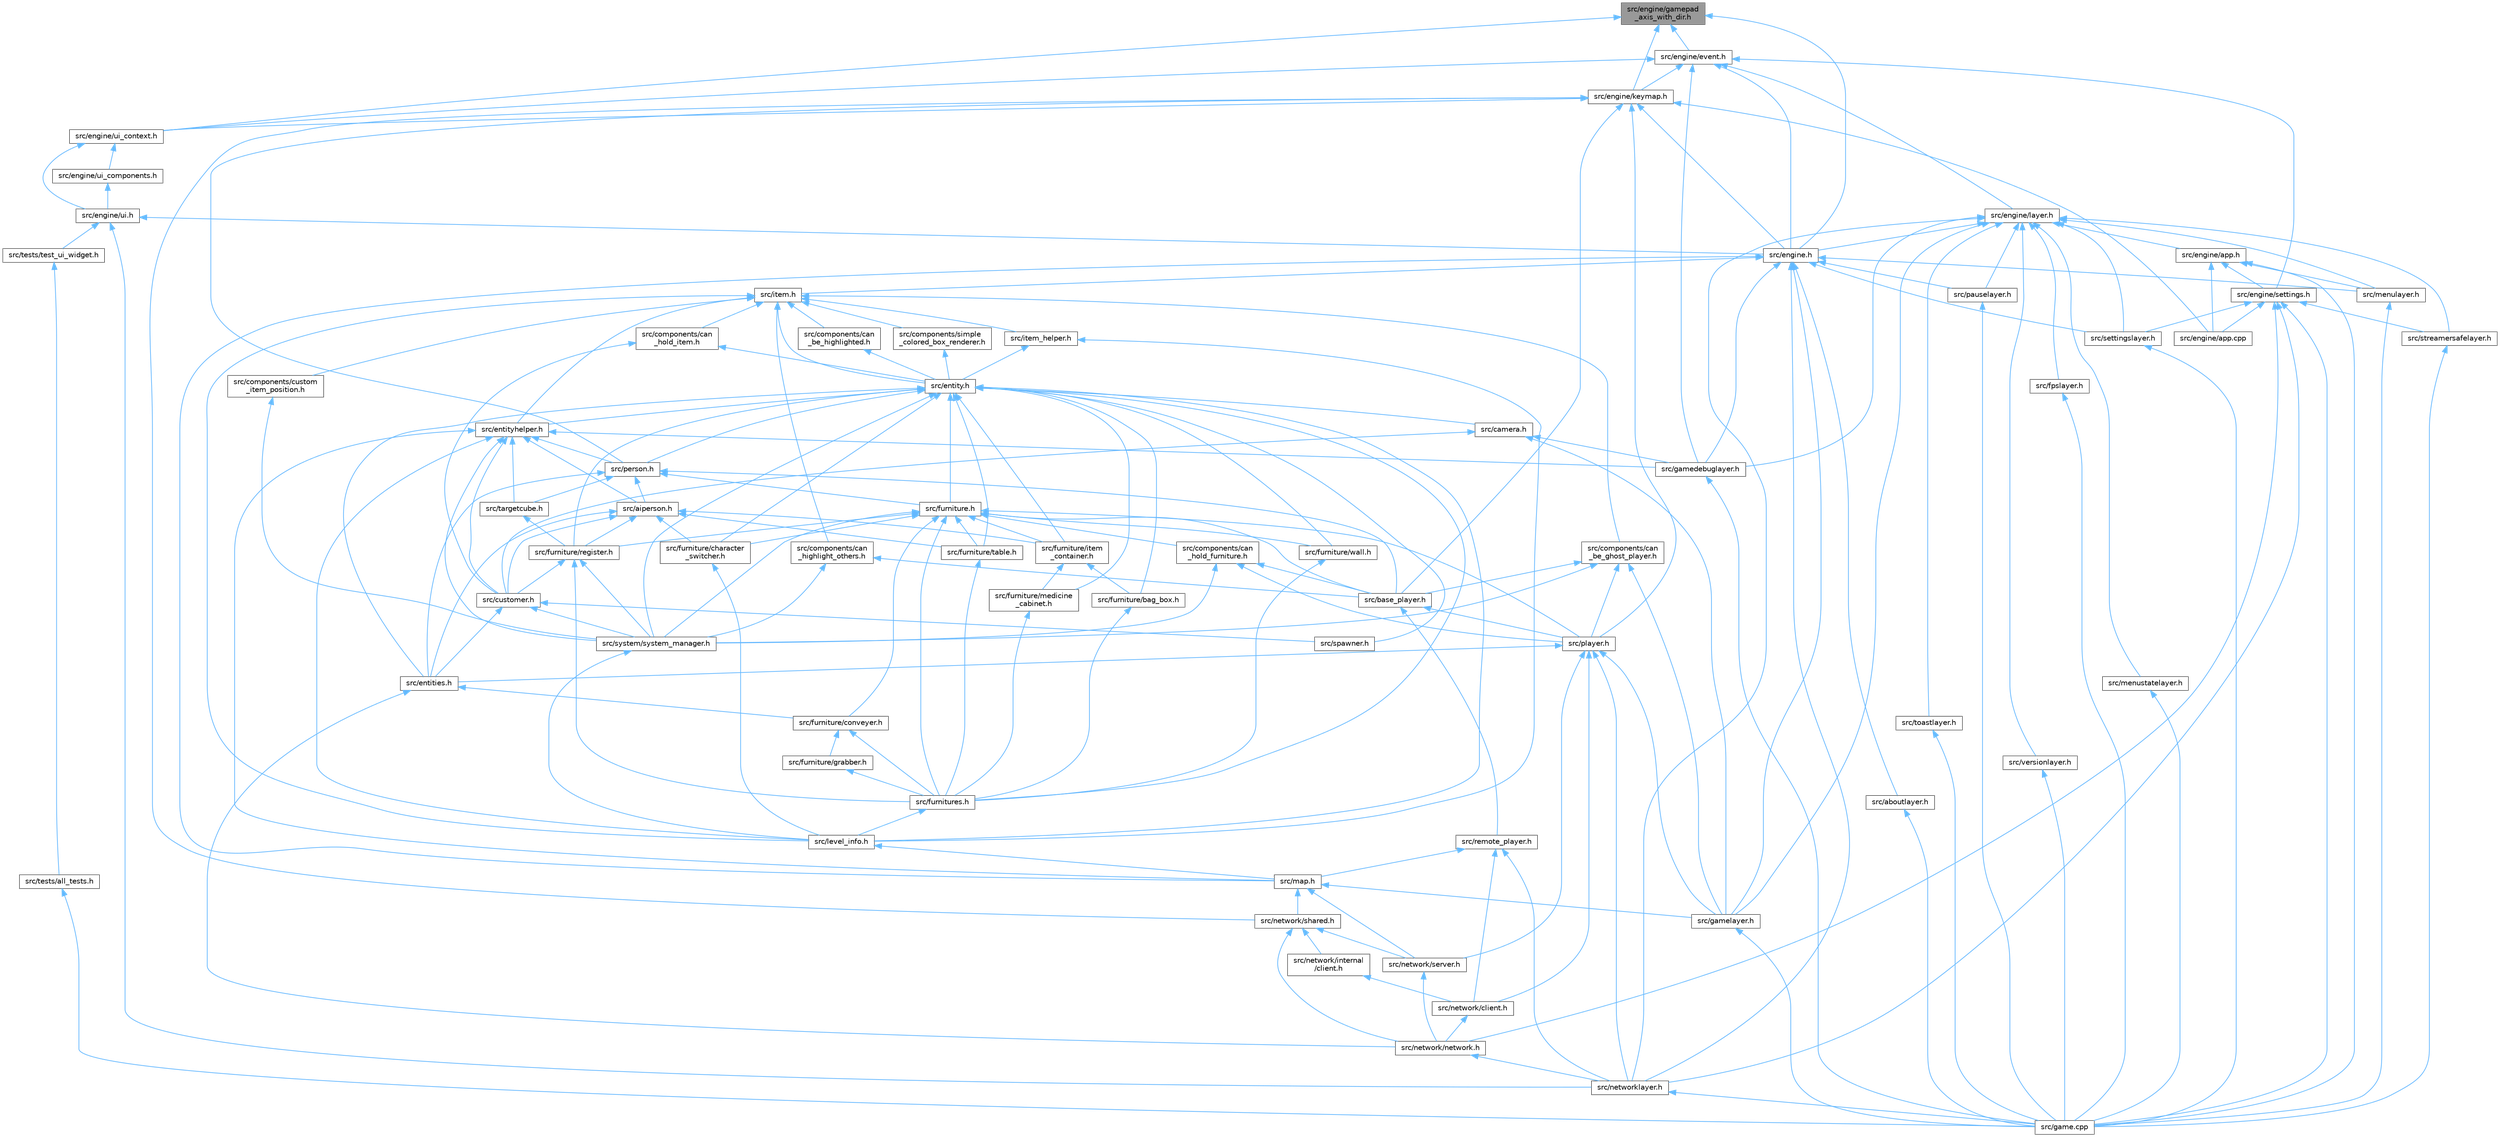 digraph "src/engine/gamepad_axis_with_dir.h"
{
 // LATEX_PDF_SIZE
  bgcolor="transparent";
  edge [fontname=Helvetica,fontsize=10,labelfontname=Helvetica,labelfontsize=10];
  node [fontname=Helvetica,fontsize=10,shape=box,height=0.2,width=0.4];
  Node1 [label="src/engine/gamepad\l_axis_with_dir.h",height=0.2,width=0.4,color="gray40", fillcolor="grey60", style="filled", fontcolor="black",tooltip=" "];
  Node1 -> Node2 [dir="back",color="steelblue1",style="solid"];
  Node2 [label="src/engine.h",height=0.2,width=0.4,color="grey40", fillcolor="white", style="filled",URL="$d1/d55/engine_8h.html",tooltip=" "];
  Node2 -> Node3 [dir="back",color="steelblue1",style="solid"];
  Node3 [label="src/aboutlayer.h",height=0.2,width=0.4,color="grey40", fillcolor="white", style="filled",URL="$d9/d95/aboutlayer_8h.html",tooltip=" "];
  Node3 -> Node4 [dir="back",color="steelblue1",style="solid"];
  Node4 [label="src/game.cpp",height=0.2,width=0.4,color="grey40", fillcolor="white", style="filled",URL="$df/dd9/game_8cpp.html",tooltip=" "];
  Node2 -> Node5 [dir="back",color="steelblue1",style="solid"];
  Node5 [label="src/gamedebuglayer.h",height=0.2,width=0.4,color="grey40", fillcolor="white", style="filled",URL="$dd/d0d/gamedebuglayer_8h.html",tooltip=" "];
  Node5 -> Node4 [dir="back",color="steelblue1",style="solid"];
  Node2 -> Node6 [dir="back",color="steelblue1",style="solid"];
  Node6 [label="src/gamelayer.h",height=0.2,width=0.4,color="grey40", fillcolor="white", style="filled",URL="$d3/d3b/gamelayer_8h.html",tooltip=" "];
  Node6 -> Node4 [dir="back",color="steelblue1",style="solid"];
  Node2 -> Node7 [dir="back",color="steelblue1",style="solid"];
  Node7 [label="src/item.h",height=0.2,width=0.4,color="grey40", fillcolor="white", style="filled",URL="$df/d1f/item_8h.html",tooltip=" "];
  Node7 -> Node8 [dir="back",color="steelblue1",style="solid"];
  Node8 [label="src/components/can\l_be_ghost_player.h",height=0.2,width=0.4,color="grey40", fillcolor="white", style="filled",URL="$d1/d8a/can__be__ghost__player_8h.html",tooltip=" "];
  Node8 -> Node9 [dir="back",color="steelblue1",style="solid"];
  Node9 [label="src/base_player.h",height=0.2,width=0.4,color="grey40", fillcolor="white", style="filled",URL="$d7/dc6/base__player_8h.html",tooltip=" "];
  Node9 -> Node10 [dir="back",color="steelblue1",style="solid"];
  Node10 [label="src/player.h",height=0.2,width=0.4,color="grey40", fillcolor="white", style="filled",URL="$d3/d62/player_8h.html",tooltip=" "];
  Node10 -> Node11 [dir="back",color="steelblue1",style="solid"];
  Node11 [label="src/entities.h",height=0.2,width=0.4,color="grey40", fillcolor="white", style="filled",URL="$dd/d5a/entities_8h.html",tooltip=" "];
  Node11 -> Node12 [dir="back",color="steelblue1",style="solid"];
  Node12 [label="src/furniture/conveyer.h",height=0.2,width=0.4,color="grey40", fillcolor="white", style="filled",URL="$de/d1f/conveyer_8h.html",tooltip=" "];
  Node12 -> Node13 [dir="back",color="steelblue1",style="solid"];
  Node13 [label="src/furniture/grabber.h",height=0.2,width=0.4,color="grey40", fillcolor="white", style="filled",URL="$d3/d54/grabber_8h.html",tooltip=" "];
  Node13 -> Node14 [dir="back",color="steelblue1",style="solid"];
  Node14 [label="src/furnitures.h",height=0.2,width=0.4,color="grey40", fillcolor="white", style="filled",URL="$d7/d84/furnitures_8h.html",tooltip=" "];
  Node14 -> Node15 [dir="back",color="steelblue1",style="solid"];
  Node15 [label="src/level_info.h",height=0.2,width=0.4,color="grey40", fillcolor="white", style="filled",URL="$d0/d49/level__info_8h.html",tooltip=" "];
  Node15 -> Node16 [dir="back",color="steelblue1",style="solid"];
  Node16 [label="src/map.h",height=0.2,width=0.4,color="grey40", fillcolor="white", style="filled",URL="$dc/db7/map_8h.html",tooltip=" "];
  Node16 -> Node6 [dir="back",color="steelblue1",style="solid"];
  Node16 -> Node17 [dir="back",color="steelblue1",style="solid"];
  Node17 [label="src/network/server.h",height=0.2,width=0.4,color="grey40", fillcolor="white", style="filled",URL="$d8/dc3/server_8h.html",tooltip=" "];
  Node17 -> Node18 [dir="back",color="steelblue1",style="solid"];
  Node18 [label="src/network/network.h",height=0.2,width=0.4,color="grey40", fillcolor="white", style="filled",URL="$d9/d94/network_8h.html",tooltip=" "];
  Node18 -> Node19 [dir="back",color="steelblue1",style="solid"];
  Node19 [label="src/networklayer.h",height=0.2,width=0.4,color="grey40", fillcolor="white", style="filled",URL="$d3/d80/networklayer_8h.html",tooltip=" "];
  Node19 -> Node4 [dir="back",color="steelblue1",style="solid"];
  Node16 -> Node20 [dir="back",color="steelblue1",style="solid"];
  Node20 [label="src/network/shared.h",height=0.2,width=0.4,color="grey40", fillcolor="white", style="filled",URL="$da/db4/shared_8h.html",tooltip=" "];
  Node20 -> Node21 [dir="back",color="steelblue1",style="solid"];
  Node21 [label="src/network/internal\l/client.h",height=0.2,width=0.4,color="grey40", fillcolor="white", style="filled",URL="$da/dde/internal_2client_8h.html",tooltip=" "];
  Node21 -> Node22 [dir="back",color="steelblue1",style="solid"];
  Node22 [label="src/network/client.h",height=0.2,width=0.4,color="grey40", fillcolor="white", style="filled",URL="$d8/de1/client_8h.html",tooltip=" "];
  Node22 -> Node18 [dir="back",color="steelblue1",style="solid"];
  Node20 -> Node18 [dir="back",color="steelblue1",style="solid"];
  Node20 -> Node17 [dir="back",color="steelblue1",style="solid"];
  Node12 -> Node14 [dir="back",color="steelblue1",style="solid"];
  Node11 -> Node18 [dir="back",color="steelblue1",style="solid"];
  Node10 -> Node6 [dir="back",color="steelblue1",style="solid"];
  Node10 -> Node22 [dir="back",color="steelblue1",style="solid"];
  Node10 -> Node17 [dir="back",color="steelblue1",style="solid"];
  Node10 -> Node19 [dir="back",color="steelblue1",style="solid"];
  Node9 -> Node23 [dir="back",color="steelblue1",style="solid"];
  Node23 [label="src/remote_player.h",height=0.2,width=0.4,color="grey40", fillcolor="white", style="filled",URL="$d2/d24/remote__player_8h.html",tooltip=" "];
  Node23 -> Node16 [dir="back",color="steelblue1",style="solid"];
  Node23 -> Node22 [dir="back",color="steelblue1",style="solid"];
  Node23 -> Node19 [dir="back",color="steelblue1",style="solid"];
  Node8 -> Node6 [dir="back",color="steelblue1",style="solid"];
  Node8 -> Node10 [dir="back",color="steelblue1",style="solid"];
  Node8 -> Node24 [dir="back",color="steelblue1",style="solid"];
  Node24 [label="src/system/system_manager.h",height=0.2,width=0.4,color="grey40", fillcolor="white", style="filled",URL="$df/dbe/system__manager_8h.html",tooltip=" "];
  Node24 -> Node15 [dir="back",color="steelblue1",style="solid"];
  Node7 -> Node25 [dir="back",color="steelblue1",style="solid"];
  Node25 [label="src/components/can\l_be_highlighted.h",height=0.2,width=0.4,color="grey40", fillcolor="white", style="filled",URL="$db/d75/can__be__highlighted_8h.html",tooltip=" "];
  Node25 -> Node26 [dir="back",color="steelblue1",style="solid"];
  Node26 [label="src/entity.h",height=0.2,width=0.4,color="grey40", fillcolor="white", style="filled",URL="$d8/d83/entity_8h.html",tooltip=" "];
  Node26 -> Node27 [dir="back",color="steelblue1",style="solid"];
  Node27 [label="src/camera.h",height=0.2,width=0.4,color="grey40", fillcolor="white", style="filled",URL="$d7/df6/camera_8h.html",tooltip=" "];
  Node27 -> Node28 [dir="back",color="steelblue1",style="solid"];
  Node28 [label="src/customer.h",height=0.2,width=0.4,color="grey40", fillcolor="white", style="filled",URL="$d3/d35/customer_8h.html",tooltip=" "];
  Node28 -> Node11 [dir="back",color="steelblue1",style="solid"];
  Node28 -> Node29 [dir="back",color="steelblue1",style="solid"];
  Node29 [label="src/spawner.h",height=0.2,width=0.4,color="grey40", fillcolor="white", style="filled",URL="$d7/d85/spawner_8h.html",tooltip=" "];
  Node28 -> Node24 [dir="back",color="steelblue1",style="solid"];
  Node27 -> Node5 [dir="back",color="steelblue1",style="solid"];
  Node27 -> Node6 [dir="back",color="steelblue1",style="solid"];
  Node26 -> Node11 [dir="back",color="steelblue1",style="solid"];
  Node26 -> Node30 [dir="back",color="steelblue1",style="solid"];
  Node30 [label="src/entityhelper.h",height=0.2,width=0.4,color="grey40", fillcolor="white", style="filled",URL="$d9/d3c/entityhelper_8h.html",tooltip=" "];
  Node30 -> Node31 [dir="back",color="steelblue1",style="solid"];
  Node31 [label="src/aiperson.h",height=0.2,width=0.4,color="grey40", fillcolor="white", style="filled",URL="$d4/d16/aiperson_8h.html",tooltip=" "];
  Node31 -> Node28 [dir="back",color="steelblue1",style="solid"];
  Node31 -> Node11 [dir="back",color="steelblue1",style="solid"];
  Node31 -> Node32 [dir="back",color="steelblue1",style="solid"];
  Node32 [label="src/furniture/character\l_switcher.h",height=0.2,width=0.4,color="grey40", fillcolor="white", style="filled",URL="$df/d3e/character__switcher_8h.html",tooltip=" "];
  Node32 -> Node15 [dir="back",color="steelblue1",style="solid"];
  Node31 -> Node33 [dir="back",color="steelblue1",style="solid"];
  Node33 [label="src/furniture/item\l_container.h",height=0.2,width=0.4,color="grey40", fillcolor="white", style="filled",URL="$d8/d1b/item__container_8h.html",tooltip=" "];
  Node33 -> Node34 [dir="back",color="steelblue1",style="solid"];
  Node34 [label="src/furniture/bag_box.h",height=0.2,width=0.4,color="grey40", fillcolor="white", style="filled",URL="$de/db3/bag__box_8h.html",tooltip=" "];
  Node34 -> Node14 [dir="back",color="steelblue1",style="solid"];
  Node33 -> Node35 [dir="back",color="steelblue1",style="solid"];
  Node35 [label="src/furniture/medicine\l_cabinet.h",height=0.2,width=0.4,color="grey40", fillcolor="white", style="filled",URL="$d4/d27/medicine__cabinet_8h.html",tooltip=" "];
  Node35 -> Node14 [dir="back",color="steelblue1",style="solid"];
  Node31 -> Node36 [dir="back",color="steelblue1",style="solid"];
  Node36 [label="src/furniture/register.h",height=0.2,width=0.4,color="grey40", fillcolor="white", style="filled",URL="$df/d80/register_8h.html",tooltip=" "];
  Node36 -> Node28 [dir="back",color="steelblue1",style="solid"];
  Node36 -> Node14 [dir="back",color="steelblue1",style="solid"];
  Node36 -> Node24 [dir="back",color="steelblue1",style="solid"];
  Node31 -> Node37 [dir="back",color="steelblue1",style="solid"];
  Node37 [label="src/furniture/table.h",height=0.2,width=0.4,color="grey40", fillcolor="white", style="filled",URL="$dd/d98/table_8h.html",tooltip=" "];
  Node37 -> Node14 [dir="back",color="steelblue1",style="solid"];
  Node30 -> Node28 [dir="back",color="steelblue1",style="solid"];
  Node30 -> Node5 [dir="back",color="steelblue1",style="solid"];
  Node30 -> Node15 [dir="back",color="steelblue1",style="solid"];
  Node30 -> Node16 [dir="back",color="steelblue1",style="solid"];
  Node30 -> Node38 [dir="back",color="steelblue1",style="solid"];
  Node38 [label="src/person.h",height=0.2,width=0.4,color="grey40", fillcolor="white", style="filled",URL="$d4/d98/person_8h.html",tooltip=" "];
  Node38 -> Node31 [dir="back",color="steelblue1",style="solid"];
  Node38 -> Node9 [dir="back",color="steelblue1",style="solid"];
  Node38 -> Node11 [dir="back",color="steelblue1",style="solid"];
  Node38 -> Node39 [dir="back",color="steelblue1",style="solid"];
  Node39 [label="src/furniture.h",height=0.2,width=0.4,color="grey40", fillcolor="white", style="filled",URL="$d1/d57/furniture_8h.html",tooltip=" "];
  Node39 -> Node9 [dir="back",color="steelblue1",style="solid"];
  Node39 -> Node40 [dir="back",color="steelblue1",style="solid"];
  Node40 [label="src/components/can\l_hold_furniture.h",height=0.2,width=0.4,color="grey40", fillcolor="white", style="filled",URL="$d6/d76/can__hold__furniture_8h.html",tooltip=" "];
  Node40 -> Node9 [dir="back",color="steelblue1",style="solid"];
  Node40 -> Node10 [dir="back",color="steelblue1",style="solid"];
  Node40 -> Node24 [dir="back",color="steelblue1",style="solid"];
  Node39 -> Node32 [dir="back",color="steelblue1",style="solid"];
  Node39 -> Node12 [dir="back",color="steelblue1",style="solid"];
  Node39 -> Node33 [dir="back",color="steelblue1",style="solid"];
  Node39 -> Node36 [dir="back",color="steelblue1",style="solid"];
  Node39 -> Node37 [dir="back",color="steelblue1",style="solid"];
  Node39 -> Node41 [dir="back",color="steelblue1",style="solid"];
  Node41 [label="src/furniture/wall.h",height=0.2,width=0.4,color="grey40", fillcolor="white", style="filled",URL="$d1/d4f/wall_8h.html",tooltip=" "];
  Node41 -> Node14 [dir="back",color="steelblue1",style="solid"];
  Node39 -> Node14 [dir="back",color="steelblue1",style="solid"];
  Node39 -> Node10 [dir="back",color="steelblue1",style="solid"];
  Node39 -> Node24 [dir="back",color="steelblue1",style="solid"];
  Node38 -> Node42 [dir="back",color="steelblue1",style="solid"];
  Node42 [label="src/targetcube.h",height=0.2,width=0.4,color="grey40", fillcolor="white", style="filled",URL="$d5/d00/targetcube_8h.html",tooltip=" "];
  Node42 -> Node36 [dir="back",color="steelblue1",style="solid"];
  Node30 -> Node24 [dir="back",color="steelblue1",style="solid"];
  Node30 -> Node42 [dir="back",color="steelblue1",style="solid"];
  Node26 -> Node39 [dir="back",color="steelblue1",style="solid"];
  Node26 -> Node34 [dir="back",color="steelblue1",style="solid"];
  Node26 -> Node32 [dir="back",color="steelblue1",style="solid"];
  Node26 -> Node33 [dir="back",color="steelblue1",style="solid"];
  Node26 -> Node35 [dir="back",color="steelblue1",style="solid"];
  Node26 -> Node36 [dir="back",color="steelblue1",style="solid"];
  Node26 -> Node37 [dir="back",color="steelblue1",style="solid"];
  Node26 -> Node41 [dir="back",color="steelblue1",style="solid"];
  Node26 -> Node14 [dir="back",color="steelblue1",style="solid"];
  Node26 -> Node15 [dir="back",color="steelblue1",style="solid"];
  Node26 -> Node38 [dir="back",color="steelblue1",style="solid"];
  Node26 -> Node29 [dir="back",color="steelblue1",style="solid"];
  Node26 -> Node24 [dir="back",color="steelblue1",style="solid"];
  Node7 -> Node43 [dir="back",color="steelblue1",style="solid"];
  Node43 [label="src/components/can\l_highlight_others.h",height=0.2,width=0.4,color="grey40", fillcolor="white", style="filled",URL="$dd/dad/can__highlight__others_8h.html",tooltip=" "];
  Node43 -> Node9 [dir="back",color="steelblue1",style="solid"];
  Node43 -> Node24 [dir="back",color="steelblue1",style="solid"];
  Node7 -> Node44 [dir="back",color="steelblue1",style="solid"];
  Node44 [label="src/components/can\l_hold_item.h",height=0.2,width=0.4,color="grey40", fillcolor="white", style="filled",URL="$dc/d28/can__hold__item_8h.html",tooltip=" "];
  Node44 -> Node28 [dir="back",color="steelblue1",style="solid"];
  Node44 -> Node26 [dir="back",color="steelblue1",style="solid"];
  Node7 -> Node45 [dir="back",color="steelblue1",style="solid"];
  Node45 [label="src/components/custom\l_item_position.h",height=0.2,width=0.4,color="grey40", fillcolor="white", style="filled",URL="$df/de8/custom__item__position_8h.html",tooltip=" "];
  Node45 -> Node24 [dir="back",color="steelblue1",style="solid"];
  Node7 -> Node46 [dir="back",color="steelblue1",style="solid"];
  Node46 [label="src/components/simple\l_colored_box_renderer.h",height=0.2,width=0.4,color="grey40", fillcolor="white", style="filled",URL="$d7/d5e/simple__colored__box__renderer_8h.html",tooltip=" "];
  Node46 -> Node26 [dir="back",color="steelblue1",style="solid"];
  Node7 -> Node26 [dir="back",color="steelblue1",style="solid"];
  Node7 -> Node30 [dir="back",color="steelblue1",style="solid"];
  Node7 -> Node47 [dir="back",color="steelblue1",style="solid"];
  Node47 [label="src/item_helper.h",height=0.2,width=0.4,color="grey40", fillcolor="white", style="filled",URL="$d0/d4e/item__helper_8h.html",tooltip=" "];
  Node47 -> Node26 [dir="back",color="steelblue1",style="solid"];
  Node47 -> Node15 [dir="back",color="steelblue1",style="solid"];
  Node7 -> Node15 [dir="back",color="steelblue1",style="solid"];
  Node2 -> Node16 [dir="back",color="steelblue1",style="solid"];
  Node2 -> Node48 [dir="back",color="steelblue1",style="solid"];
  Node48 [label="src/menulayer.h",height=0.2,width=0.4,color="grey40", fillcolor="white", style="filled",URL="$de/dc7/menulayer_8h.html",tooltip=" "];
  Node48 -> Node4 [dir="back",color="steelblue1",style="solid"];
  Node2 -> Node19 [dir="back",color="steelblue1",style="solid"];
  Node2 -> Node49 [dir="back",color="steelblue1",style="solid"];
  Node49 [label="src/pauselayer.h",height=0.2,width=0.4,color="grey40", fillcolor="white", style="filled",URL="$d9/d31/pauselayer_8h.html",tooltip=" "];
  Node49 -> Node4 [dir="back",color="steelblue1",style="solid"];
  Node2 -> Node50 [dir="back",color="steelblue1",style="solid"];
  Node50 [label="src/settingslayer.h",height=0.2,width=0.4,color="grey40", fillcolor="white", style="filled",URL="$d2/d4a/settingslayer_8h.html",tooltip=" "];
  Node50 -> Node4 [dir="back",color="steelblue1",style="solid"];
  Node1 -> Node51 [dir="back",color="steelblue1",style="solid"];
  Node51 [label="src/engine/event.h",height=0.2,width=0.4,color="grey40", fillcolor="white", style="filled",URL="$dd/d20/event_8h.html",tooltip=" "];
  Node51 -> Node2 [dir="back",color="steelblue1",style="solid"];
  Node51 -> Node52 [dir="back",color="steelblue1",style="solid"];
  Node52 [label="src/engine/keymap.h",height=0.2,width=0.4,color="grey40", fillcolor="white", style="filled",URL="$da/d9a/keymap_8h.html",tooltip=" "];
  Node52 -> Node9 [dir="back",color="steelblue1",style="solid"];
  Node52 -> Node2 [dir="back",color="steelblue1",style="solid"];
  Node52 -> Node53 [dir="back",color="steelblue1",style="solid"];
  Node53 [label="src/engine/app.cpp",height=0.2,width=0.4,color="grey40", fillcolor="white", style="filled",URL="$d5/df2/app_8cpp.html",tooltip=" "];
  Node52 -> Node54 [dir="back",color="steelblue1",style="solid"];
  Node54 [label="src/engine/ui_context.h",height=0.2,width=0.4,color="grey40", fillcolor="white", style="filled",URL="$d7/d92/ui__context_8h.html",tooltip=" "];
  Node54 -> Node55 [dir="back",color="steelblue1",style="solid"];
  Node55 [label="src/engine/ui.h",height=0.2,width=0.4,color="grey40", fillcolor="white", style="filled",URL="$d9/d3b/ui_8h.html",tooltip=" "];
  Node55 -> Node2 [dir="back",color="steelblue1",style="solid"];
  Node55 -> Node19 [dir="back",color="steelblue1",style="solid"];
  Node55 -> Node56 [dir="back",color="steelblue1",style="solid"];
  Node56 [label="src/tests/test_ui_widget.h",height=0.2,width=0.4,color="grey40", fillcolor="white", style="filled",URL="$d4/d4f/test__ui__widget_8h.html",tooltip=" "];
  Node56 -> Node57 [dir="back",color="steelblue1",style="solid"];
  Node57 [label="src/tests/all_tests.h",height=0.2,width=0.4,color="grey40", fillcolor="white", style="filled",URL="$d4/d3d/all__tests_8h.html",tooltip=" "];
  Node57 -> Node4 [dir="back",color="steelblue1",style="solid"];
  Node54 -> Node58 [dir="back",color="steelblue1",style="solid"];
  Node58 [label="src/engine/ui_components.h",height=0.2,width=0.4,color="grey40", fillcolor="white", style="filled",URL="$d5/dd8/ui__components_8h.html",tooltip=" "];
  Node58 -> Node55 [dir="back",color="steelblue1",style="solid"];
  Node52 -> Node20 [dir="back",color="steelblue1",style="solid"];
  Node52 -> Node38 [dir="back",color="steelblue1",style="solid"];
  Node52 -> Node10 [dir="back",color="steelblue1",style="solid"];
  Node51 -> Node59 [dir="back",color="steelblue1",style="solid"];
  Node59 [label="src/engine/layer.h",height=0.2,width=0.4,color="grey40", fillcolor="white", style="filled",URL="$d3/d3b/layer_8h.html",tooltip=" "];
  Node59 -> Node2 [dir="back",color="steelblue1",style="solid"];
  Node59 -> Node60 [dir="back",color="steelblue1",style="solid"];
  Node60 [label="src/engine/app.h",height=0.2,width=0.4,color="grey40", fillcolor="white", style="filled",URL="$d2/d39/app_8h.html",tooltip=" "];
  Node60 -> Node53 [dir="back",color="steelblue1",style="solid"];
  Node60 -> Node61 [dir="back",color="steelblue1",style="solid"];
  Node61 [label="src/engine/settings.h",height=0.2,width=0.4,color="grey40", fillcolor="white", style="filled",URL="$de/d60/settings_8h.html",tooltip=" "];
  Node61 -> Node53 [dir="back",color="steelblue1",style="solid"];
  Node61 -> Node4 [dir="back",color="steelblue1",style="solid"];
  Node61 -> Node18 [dir="back",color="steelblue1",style="solid"];
  Node61 -> Node19 [dir="back",color="steelblue1",style="solid"];
  Node61 -> Node50 [dir="back",color="steelblue1",style="solid"];
  Node61 -> Node62 [dir="back",color="steelblue1",style="solid"];
  Node62 [label="src/streamersafelayer.h",height=0.2,width=0.4,color="grey40", fillcolor="white", style="filled",URL="$d5/d37/streamersafelayer_8h.html",tooltip=" "];
  Node62 -> Node4 [dir="back",color="steelblue1",style="solid"];
  Node60 -> Node4 [dir="back",color="steelblue1",style="solid"];
  Node60 -> Node48 [dir="back",color="steelblue1",style="solid"];
  Node59 -> Node63 [dir="back",color="steelblue1",style="solid"];
  Node63 [label="src/fpslayer.h",height=0.2,width=0.4,color="grey40", fillcolor="white", style="filled",URL="$d3/d33/fpslayer_8h.html",tooltip=" "];
  Node63 -> Node4 [dir="back",color="steelblue1",style="solid"];
  Node59 -> Node5 [dir="back",color="steelblue1",style="solid"];
  Node59 -> Node6 [dir="back",color="steelblue1",style="solid"];
  Node59 -> Node48 [dir="back",color="steelblue1",style="solid"];
  Node59 -> Node64 [dir="back",color="steelblue1",style="solid"];
  Node64 [label="src/menustatelayer.h",height=0.2,width=0.4,color="grey40", fillcolor="white", style="filled",URL="$d2/df0/menustatelayer_8h.html",tooltip=" "];
  Node64 -> Node4 [dir="back",color="steelblue1",style="solid"];
  Node59 -> Node19 [dir="back",color="steelblue1",style="solid"];
  Node59 -> Node49 [dir="back",color="steelblue1",style="solid"];
  Node59 -> Node50 [dir="back",color="steelblue1",style="solid"];
  Node59 -> Node62 [dir="back",color="steelblue1",style="solid"];
  Node59 -> Node65 [dir="back",color="steelblue1",style="solid"];
  Node65 [label="src/toastlayer.h",height=0.2,width=0.4,color="grey40", fillcolor="white", style="filled",URL="$d4/de2/toastlayer_8h.html",tooltip=" "];
  Node65 -> Node4 [dir="back",color="steelblue1",style="solid"];
  Node59 -> Node66 [dir="back",color="steelblue1",style="solid"];
  Node66 [label="src/versionlayer.h",height=0.2,width=0.4,color="grey40", fillcolor="white", style="filled",URL="$d8/d3c/versionlayer_8h.html",tooltip=" "];
  Node66 -> Node4 [dir="back",color="steelblue1",style="solid"];
  Node51 -> Node61 [dir="back",color="steelblue1",style="solid"];
  Node51 -> Node54 [dir="back",color="steelblue1",style="solid"];
  Node51 -> Node5 [dir="back",color="steelblue1",style="solid"];
  Node1 -> Node52 [dir="back",color="steelblue1",style="solid"];
  Node1 -> Node54 [dir="back",color="steelblue1",style="solid"];
}
